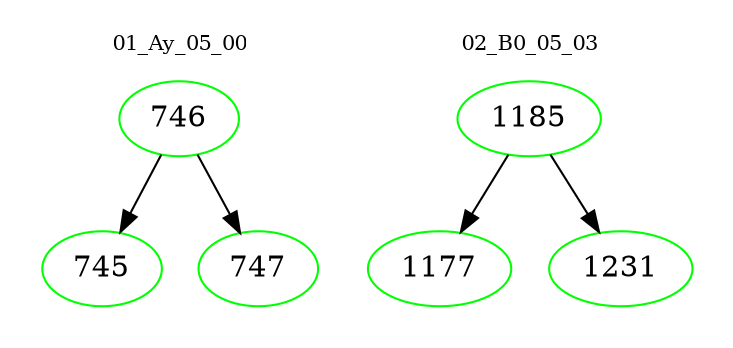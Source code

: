 digraph{
subgraph cluster_0 {
color = white
label = "01_Ay_05_00";
fontsize=10;
T0_746 [label="746", color="green"]
T0_746 -> T0_745 [color="black"]
T0_745 [label="745", color="green"]
T0_746 -> T0_747 [color="black"]
T0_747 [label="747", color="green"]
}
subgraph cluster_1 {
color = white
label = "02_B0_05_03";
fontsize=10;
T1_1185 [label="1185", color="green"]
T1_1185 -> T1_1177 [color="black"]
T1_1177 [label="1177", color="green"]
T1_1185 -> T1_1231 [color="black"]
T1_1231 [label="1231", color="green"]
}
}
